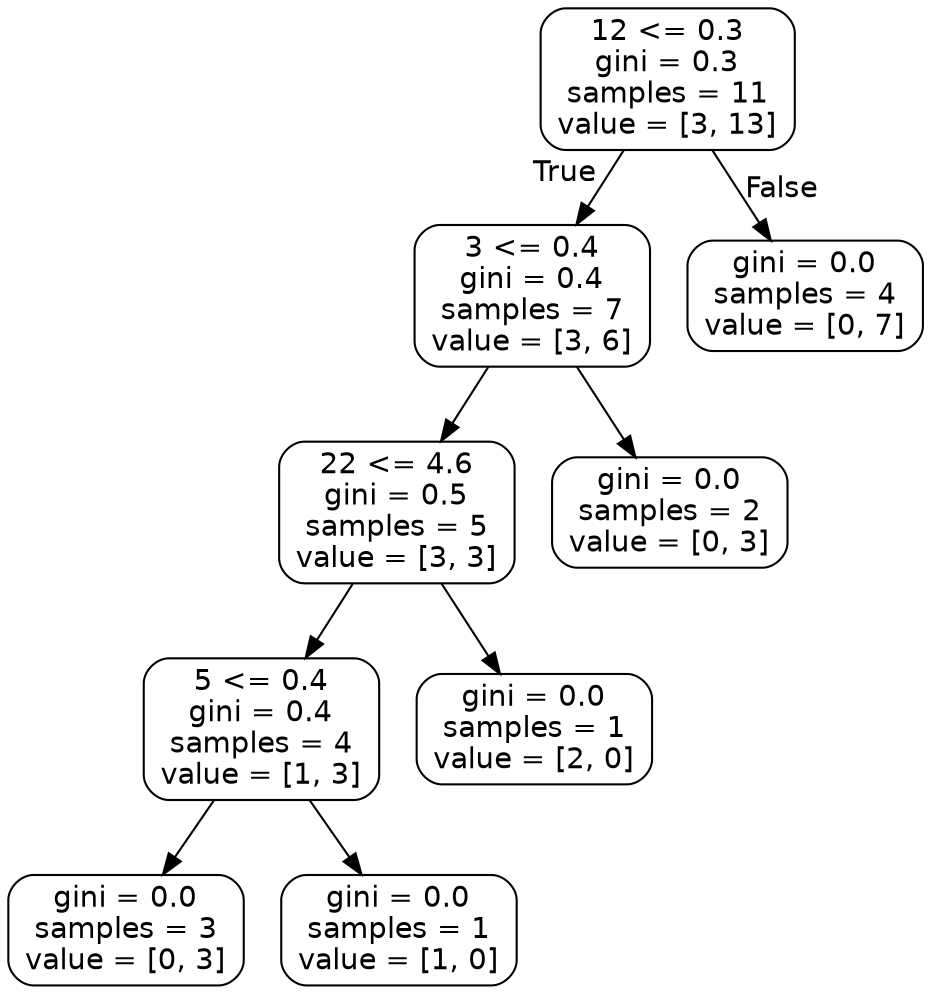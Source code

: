 digraph Tree {
node [shape=box, style="rounded", color="black", fontname=helvetica] ;
edge [fontname=helvetica] ;
0 [label="12 <= 0.3\ngini = 0.3\nsamples = 11\nvalue = [3, 13]"] ;
1 [label="3 <= 0.4\ngini = 0.4\nsamples = 7\nvalue = [3, 6]"] ;
0 -> 1 [labeldistance=2.5, labelangle=45, headlabel="True"] ;
2 [label="22 <= 4.6\ngini = 0.5\nsamples = 5\nvalue = [3, 3]"] ;
1 -> 2 ;
3 [label="5 <= 0.4\ngini = 0.4\nsamples = 4\nvalue = [1, 3]"] ;
2 -> 3 ;
4 [label="gini = 0.0\nsamples = 3\nvalue = [0, 3]"] ;
3 -> 4 ;
5 [label="gini = 0.0\nsamples = 1\nvalue = [1, 0]"] ;
3 -> 5 ;
6 [label="gini = 0.0\nsamples = 1\nvalue = [2, 0]"] ;
2 -> 6 ;
7 [label="gini = 0.0\nsamples = 2\nvalue = [0, 3]"] ;
1 -> 7 ;
8 [label="gini = 0.0\nsamples = 4\nvalue = [0, 7]"] ;
0 -> 8 [labeldistance=2.5, labelangle=-45, headlabel="False"] ;
}